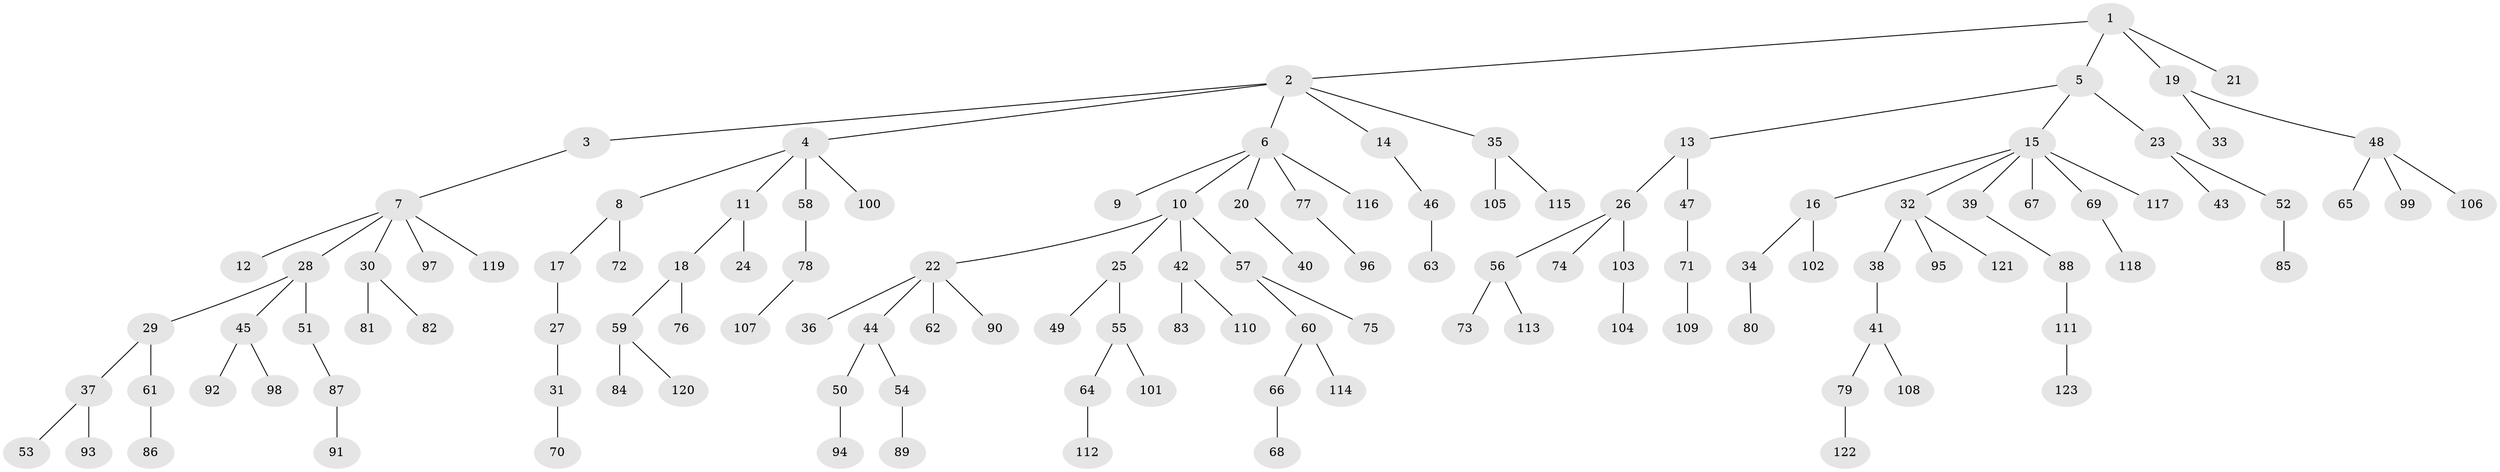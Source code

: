 // coarse degree distribution, {3: 0.07142857142857142, 7: 0.011904761904761904, 2: 0.25, 5: 0.03571428571428571, 6: 0.03571428571428571, 8: 0.011904761904761904, 1: 0.5476190476190477, 4: 0.03571428571428571}
// Generated by graph-tools (version 1.1) at 2025/52/02/27/25 19:52:11]
// undirected, 123 vertices, 122 edges
graph export_dot {
graph [start="1"]
  node [color=gray90,style=filled];
  1;
  2;
  3;
  4;
  5;
  6;
  7;
  8;
  9;
  10;
  11;
  12;
  13;
  14;
  15;
  16;
  17;
  18;
  19;
  20;
  21;
  22;
  23;
  24;
  25;
  26;
  27;
  28;
  29;
  30;
  31;
  32;
  33;
  34;
  35;
  36;
  37;
  38;
  39;
  40;
  41;
  42;
  43;
  44;
  45;
  46;
  47;
  48;
  49;
  50;
  51;
  52;
  53;
  54;
  55;
  56;
  57;
  58;
  59;
  60;
  61;
  62;
  63;
  64;
  65;
  66;
  67;
  68;
  69;
  70;
  71;
  72;
  73;
  74;
  75;
  76;
  77;
  78;
  79;
  80;
  81;
  82;
  83;
  84;
  85;
  86;
  87;
  88;
  89;
  90;
  91;
  92;
  93;
  94;
  95;
  96;
  97;
  98;
  99;
  100;
  101;
  102;
  103;
  104;
  105;
  106;
  107;
  108;
  109;
  110;
  111;
  112;
  113;
  114;
  115;
  116;
  117;
  118;
  119;
  120;
  121;
  122;
  123;
  1 -- 2;
  1 -- 5;
  1 -- 19;
  1 -- 21;
  2 -- 3;
  2 -- 4;
  2 -- 6;
  2 -- 14;
  2 -- 35;
  3 -- 7;
  4 -- 8;
  4 -- 11;
  4 -- 58;
  4 -- 100;
  5 -- 13;
  5 -- 15;
  5 -- 23;
  6 -- 9;
  6 -- 10;
  6 -- 20;
  6 -- 77;
  6 -- 116;
  7 -- 12;
  7 -- 28;
  7 -- 30;
  7 -- 97;
  7 -- 119;
  8 -- 17;
  8 -- 72;
  10 -- 22;
  10 -- 25;
  10 -- 42;
  10 -- 57;
  11 -- 18;
  11 -- 24;
  13 -- 26;
  13 -- 47;
  14 -- 46;
  15 -- 16;
  15 -- 32;
  15 -- 39;
  15 -- 67;
  15 -- 69;
  15 -- 117;
  16 -- 34;
  16 -- 102;
  17 -- 27;
  18 -- 59;
  18 -- 76;
  19 -- 33;
  19 -- 48;
  20 -- 40;
  22 -- 36;
  22 -- 44;
  22 -- 62;
  22 -- 90;
  23 -- 43;
  23 -- 52;
  25 -- 49;
  25 -- 55;
  26 -- 56;
  26 -- 74;
  26 -- 103;
  27 -- 31;
  28 -- 29;
  28 -- 45;
  28 -- 51;
  29 -- 37;
  29 -- 61;
  30 -- 81;
  30 -- 82;
  31 -- 70;
  32 -- 38;
  32 -- 95;
  32 -- 121;
  34 -- 80;
  35 -- 105;
  35 -- 115;
  37 -- 53;
  37 -- 93;
  38 -- 41;
  39 -- 88;
  41 -- 79;
  41 -- 108;
  42 -- 83;
  42 -- 110;
  44 -- 50;
  44 -- 54;
  45 -- 92;
  45 -- 98;
  46 -- 63;
  47 -- 71;
  48 -- 65;
  48 -- 99;
  48 -- 106;
  50 -- 94;
  51 -- 87;
  52 -- 85;
  54 -- 89;
  55 -- 64;
  55 -- 101;
  56 -- 73;
  56 -- 113;
  57 -- 60;
  57 -- 75;
  58 -- 78;
  59 -- 84;
  59 -- 120;
  60 -- 66;
  60 -- 114;
  61 -- 86;
  64 -- 112;
  66 -- 68;
  69 -- 118;
  71 -- 109;
  77 -- 96;
  78 -- 107;
  79 -- 122;
  87 -- 91;
  88 -- 111;
  103 -- 104;
  111 -- 123;
}
